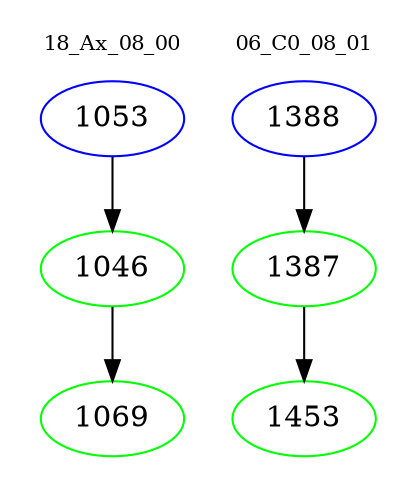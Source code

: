 digraph{
subgraph cluster_0 {
color = white
label = "18_Ax_08_00";
fontsize=10;
T0_1053 [label="1053", color="blue"]
T0_1053 -> T0_1046 [color="black"]
T0_1046 [label="1046", color="green"]
T0_1046 -> T0_1069 [color="black"]
T0_1069 [label="1069", color="green"]
}
subgraph cluster_1 {
color = white
label = "06_C0_08_01";
fontsize=10;
T1_1388 [label="1388", color="blue"]
T1_1388 -> T1_1387 [color="black"]
T1_1387 [label="1387", color="green"]
T1_1387 -> T1_1453 [color="black"]
T1_1453 [label="1453", color="green"]
}
}
